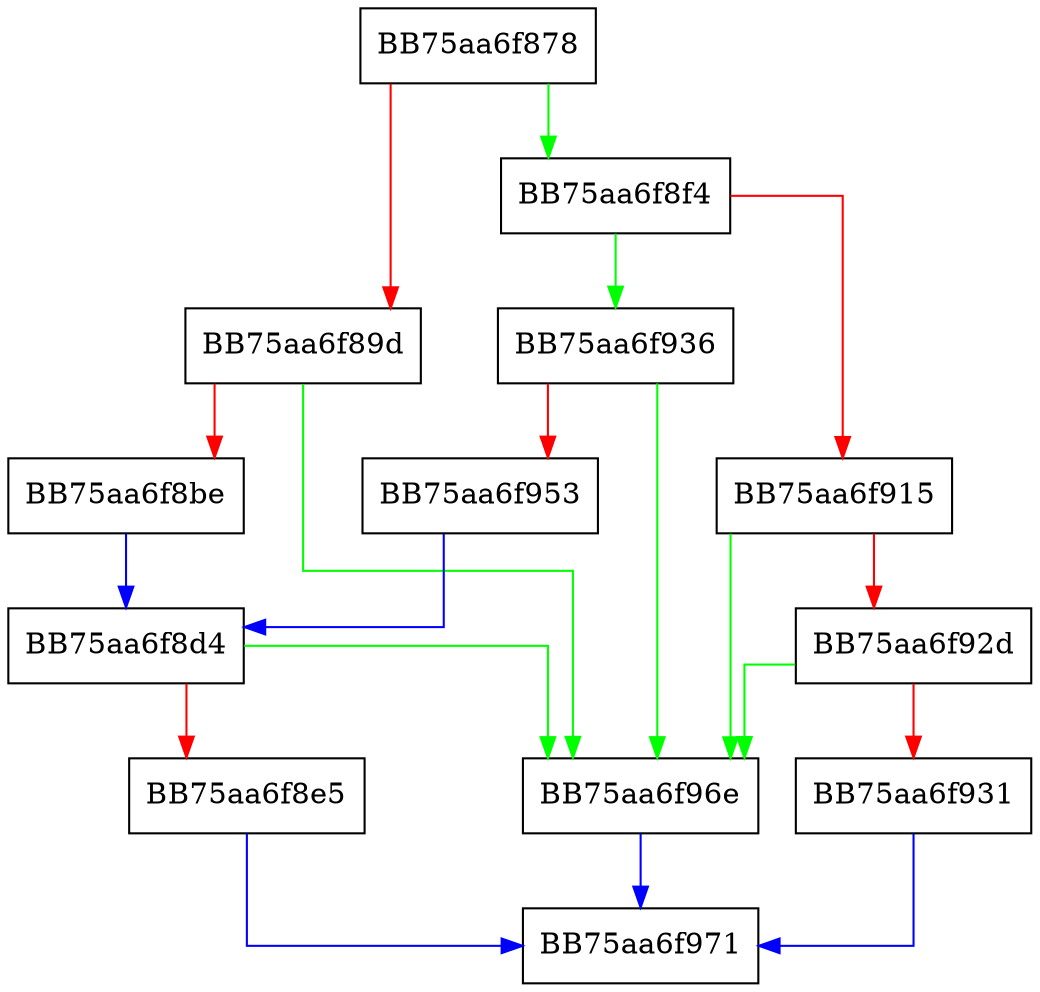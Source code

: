 digraph load_resource_data {
  node [shape="box"];
  graph [splines=ortho];
  BB75aa6f878 -> BB75aa6f8f4 [color="green"];
  BB75aa6f878 -> BB75aa6f89d [color="red"];
  BB75aa6f89d -> BB75aa6f96e [color="green"];
  BB75aa6f89d -> BB75aa6f8be [color="red"];
  BB75aa6f8be -> BB75aa6f8d4 [color="blue"];
  BB75aa6f8d4 -> BB75aa6f96e [color="green"];
  BB75aa6f8d4 -> BB75aa6f8e5 [color="red"];
  BB75aa6f8e5 -> BB75aa6f971 [color="blue"];
  BB75aa6f8f4 -> BB75aa6f936 [color="green"];
  BB75aa6f8f4 -> BB75aa6f915 [color="red"];
  BB75aa6f915 -> BB75aa6f96e [color="green"];
  BB75aa6f915 -> BB75aa6f92d [color="red"];
  BB75aa6f92d -> BB75aa6f96e [color="green"];
  BB75aa6f92d -> BB75aa6f931 [color="red"];
  BB75aa6f931 -> BB75aa6f971 [color="blue"];
  BB75aa6f936 -> BB75aa6f96e [color="green"];
  BB75aa6f936 -> BB75aa6f953 [color="red"];
  BB75aa6f953 -> BB75aa6f8d4 [color="blue"];
  BB75aa6f96e -> BB75aa6f971 [color="blue"];
}